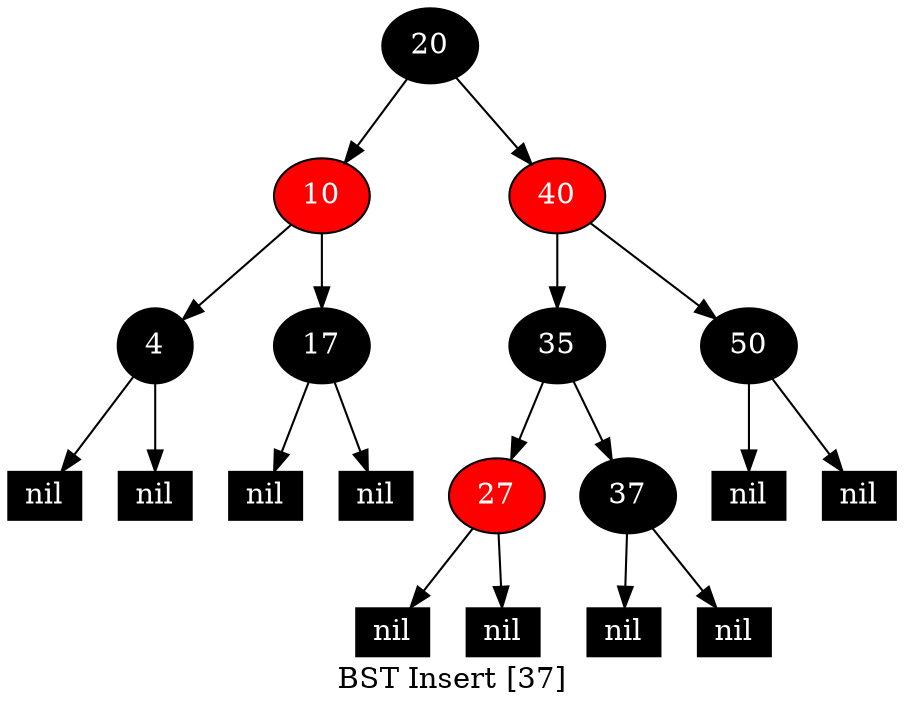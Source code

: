 digraph G {
    label="BST Insert [37]";
    node [width=0.5,fontcolor=white,style=filled];
    20 [fillcolor=black]
    20 -> 10
    20 -> 40
    10 [fillcolor=red]
    10 -> 4
    10 -> 17
    4 [fillcolor=black]
    4 -> NULLl4
    NULLl4 [label="nil",width=0.3,height=0.2,shape=box,fillcolor=black]
    4 -> NULLr4
    NULLr4 [label="nil",width=0.3,height=0.2,shape=box,fillcolor=black]
    17 [fillcolor=black]
    17 -> NULLl17
    NULLl17 [label="nil",width=0.3,height=0.2,shape=box,fillcolor=black]
    17 -> NULLr17
    NULLr17 [label="nil",width=0.3,height=0.2,shape=box,fillcolor=black]
    40 [fillcolor=red]
    40 -> 35
    40 -> 50
    35 [fillcolor=black]
    35 -> 27
    35 -> 37
    27 [fillcolor=red]
    27 -> NULLl27
    NULLl27 [label="nil",width=0.3,height=0.2,shape=box,fillcolor=black]
    27 -> NULLr27
    NULLr27 [label="nil",width=0.3,height=0.2,shape=box,fillcolor=black]
    37 [fillcolor=black]
    37 -> NULLl37
    NULLl37 [label="nil",width=0.3,height=0.2,shape=box,fillcolor=black]
    37 -> NULLr37
    NULLr37 [label="nil",width=0.3,height=0.2,shape=box,fillcolor=black]
    50 [fillcolor=black]
    50 -> NULLl50
    NULLl50 [label="nil",width=0.3,height=0.2,shape=box,fillcolor=black]
    50 -> NULLr50
    NULLr50 [label="nil",width=0.3,height=0.2,shape=box,fillcolor=black]
}
